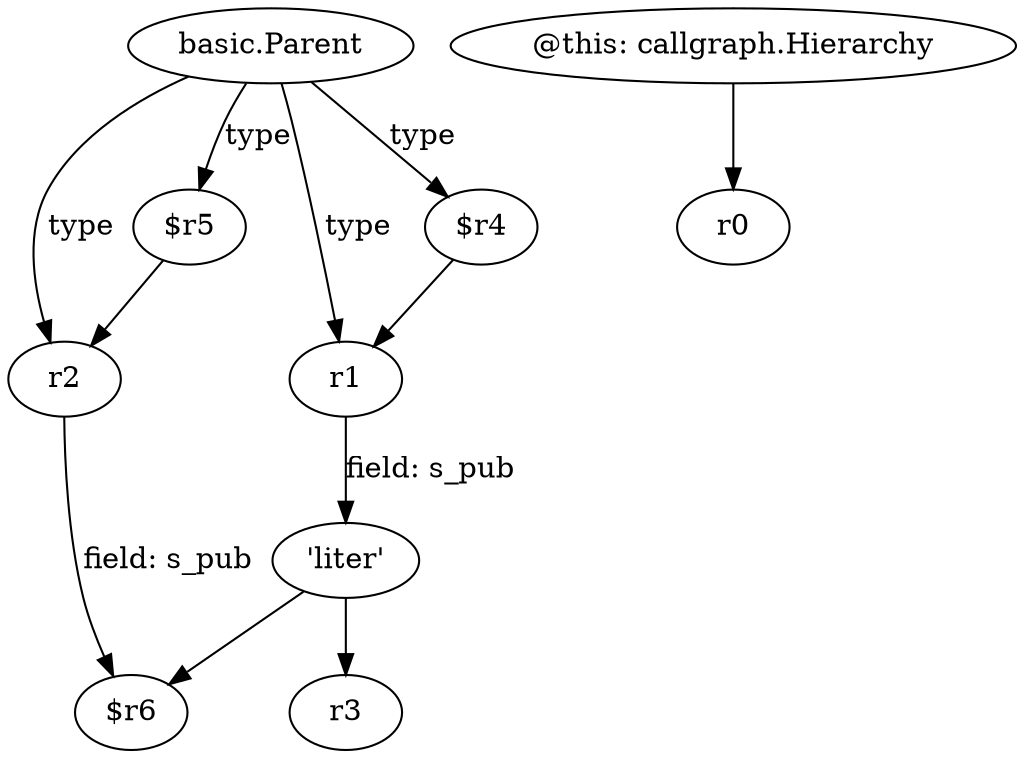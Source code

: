 digraph g {
0[label="basic.Parent"]
1[label="r2"]
0->1[label="type"]
2[label="$r5"]
2->1[label=""]
3[label="r1"]
4[label="'liter'"]
3->4[label="field: s_pub"]
5[label="$r4"]
0->5[label="type"]
5->3[label=""]
0->2[label="type"]
6[label="@this: callgraph.Hierarchy"]
7[label="r0"]
6->7[label=""]
8[label="$r6"]
4->8[label=""]
1->8[label="field: s_pub"]
9[label="r3"]
4->9[label=""]
0->3[label="type"]
}